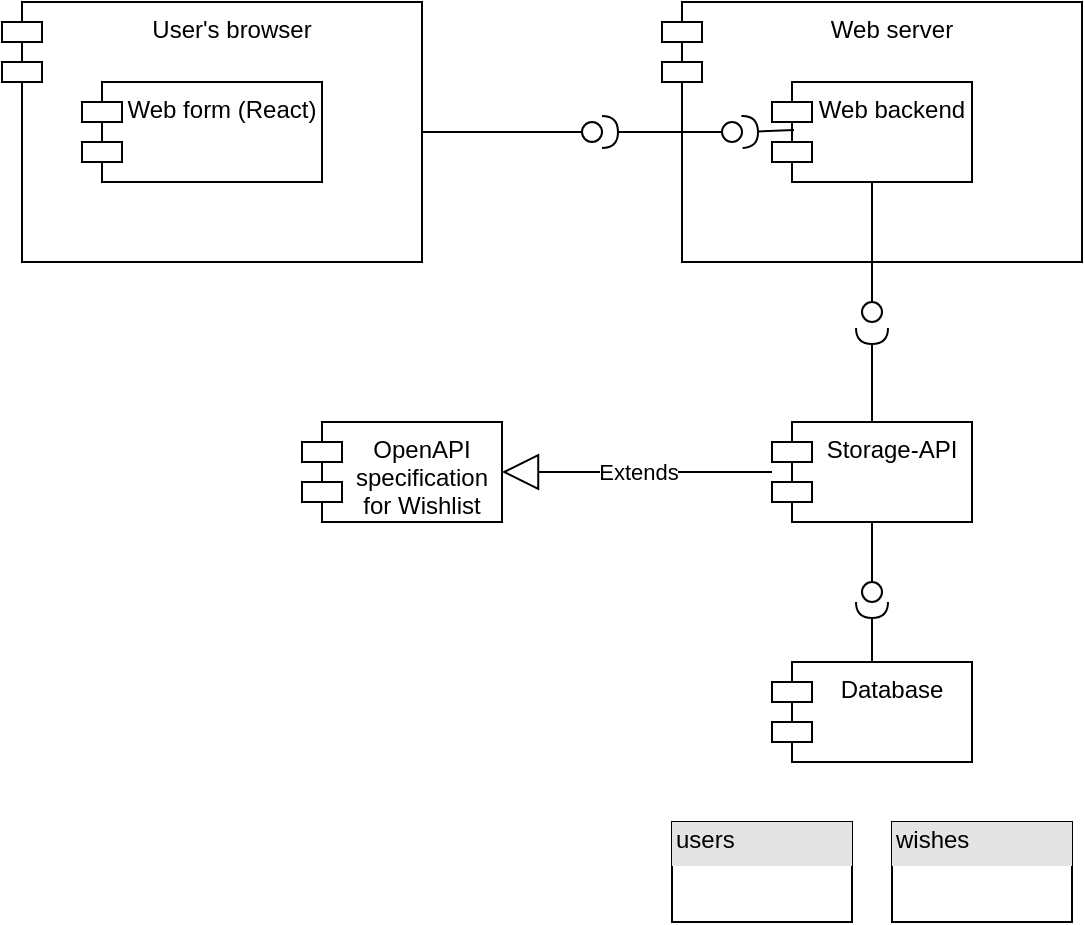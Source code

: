 <mxfile version="14.6.11" type="github">
  <diagram name="Structure" id="5f0bae14-7c28-e335-631c-24af17079c00">
    <mxGraphModel dx="640" dy="660" grid="1" gridSize="10" guides="1" tooltips="1" connect="1" arrows="1" fold="1" page="1" pageScale="1" pageWidth="1100" pageHeight="850" background="#ffffff" math="0" shadow="0">
      <root>
        <mxCell id="0" />
        <mxCell id="1" parent="0" />
        <mxCell id="5gdE1bRl6CsMhmlNMG4k-2" value="Database" style="shape=module;align=left;spacingLeft=20;align=center;verticalAlign=top;" parent="1" vertex="1">
          <mxGeometry x="405" y="440" width="100" height="50" as="geometry" />
        </mxCell>
        <mxCell id="5gdE1bRl6CsMhmlNMG4k-3" value="Storage-API" style="shape=module;align=left;spacingLeft=20;align=center;verticalAlign=top;" parent="1" vertex="1">
          <mxGeometry x="405" y="320" width="100" height="50" as="geometry" />
        </mxCell>
        <mxCell id="5gdE1bRl6CsMhmlNMG4k-8" value="" style="group" parent="1" vertex="1" connectable="0">
          <mxGeometry x="20" y="110" width="210" height="130" as="geometry" />
        </mxCell>
        <mxCell id="5gdE1bRl6CsMhmlNMG4k-4" value="User&#39;s browser" style="shape=module;align=left;spacingLeft=20;align=center;verticalAlign=top;" parent="5gdE1bRl6CsMhmlNMG4k-8" vertex="1">
          <mxGeometry width="210" height="130" as="geometry" />
        </mxCell>
        <mxCell id="5gdE1bRl6CsMhmlNMG4k-1" value="Web form (React)" style="shape=module;align=left;spacingLeft=20;align=center;verticalAlign=top;" parent="5gdE1bRl6CsMhmlNMG4k-8" vertex="1">
          <mxGeometry x="40" y="40" width="120" height="50" as="geometry" />
        </mxCell>
        <mxCell id="5gdE1bRl6CsMhmlNMG4k-9" value="" style="group" parent="1" vertex="1" connectable="0">
          <mxGeometry x="350" y="110" width="210" height="130" as="geometry" />
        </mxCell>
        <mxCell id="5gdE1bRl6CsMhmlNMG4k-6" value="Web server" style="shape=module;align=left;spacingLeft=20;align=center;verticalAlign=top;" parent="5gdE1bRl6CsMhmlNMG4k-9" vertex="1">
          <mxGeometry width="210" height="130" as="geometry" />
        </mxCell>
        <mxCell id="5gdE1bRl6CsMhmlNMG4k-7" value="Web backend" style="shape=module;align=left;spacingLeft=20;align=center;verticalAlign=top;" parent="5gdE1bRl6CsMhmlNMG4k-9" vertex="1">
          <mxGeometry x="55" y="40" width="100" height="50" as="geometry" />
        </mxCell>
        <mxCell id="5gdE1bRl6CsMhmlNMG4k-11" value="" style="rounded=0;orthogonalLoop=1;jettySize=auto;html=1;endArrow=none;endFill=0;exitX=1;exitY=0.5;exitDx=0;exitDy=0;startArrow=none;" parent="1" source="5gdE1bRl6CsMhmlNMG4k-13" edge="1">
          <mxGeometry relative="1" as="geometry">
            <mxPoint x="260" y="280" as="sourcePoint" />
            <mxPoint x="320" y="175" as="targetPoint" />
          </mxGeometry>
        </mxCell>
        <mxCell id="5gdE1bRl6CsMhmlNMG4k-12" value="" style="rounded=0;orthogonalLoop=1;jettySize=auto;html=1;endArrow=halfCircle;endFill=0;endSize=6;strokeWidth=1;exitX=0;exitY=0.5;exitDx=10;exitDy=0;exitPerimeter=0;" parent="1" source="5gdE1bRl6CsMhmlNMG4k-6" edge="1">
          <mxGeometry relative="1" as="geometry">
            <mxPoint x="350" y="335" as="sourcePoint" />
            <mxPoint x="320" y="175" as="targetPoint" />
          </mxGeometry>
        </mxCell>
        <mxCell id="5gdE1bRl6CsMhmlNMG4k-13" value="" style="ellipse;whiteSpace=wrap;html=1;fontFamily=Helvetica;fontSize=12;fontColor=#000000;align=center;strokeColor=#000000;fillColor=#ffffff;points=[];aspect=fixed;resizable=0;" parent="1" vertex="1">
          <mxGeometry x="310" y="170" width="10" height="10" as="geometry" />
        </mxCell>
        <mxCell id="5gdE1bRl6CsMhmlNMG4k-14" value="" style="rounded=0;orthogonalLoop=1;jettySize=auto;html=1;endArrow=none;endFill=0;exitX=1;exitY=0.5;exitDx=0;exitDy=0;" parent="1" source="5gdE1bRl6CsMhmlNMG4k-4" target="5gdE1bRl6CsMhmlNMG4k-13" edge="1">
          <mxGeometry relative="1" as="geometry">
            <mxPoint x="230" y="175" as="sourcePoint" />
            <mxPoint x="320" y="175" as="targetPoint" />
          </mxGeometry>
        </mxCell>
        <mxCell id="5gdE1bRl6CsMhmlNMG4k-15" value="" style="rounded=0;orthogonalLoop=1;jettySize=auto;html=1;endArrow=none;endFill=0;exitX=0;exitY=0.5;exitDx=10;exitDy=0;exitPerimeter=0;" parent="1" source="5gdE1bRl6CsMhmlNMG4k-6" target="5gdE1bRl6CsMhmlNMG4k-17" edge="1">
          <mxGeometry relative="1" as="geometry">
            <mxPoint x="310" y="335" as="sourcePoint" />
          </mxGeometry>
        </mxCell>
        <mxCell id="5gdE1bRl6CsMhmlNMG4k-17" value="" style="ellipse;whiteSpace=wrap;html=1;fontFamily=Helvetica;fontSize=12;fontColor=#000000;align=center;strokeColor=#000000;fillColor=#ffffff;points=[];aspect=fixed;resizable=0;" parent="1" vertex="1">
          <mxGeometry x="380" y="170" width="10" height="10" as="geometry" />
        </mxCell>
        <mxCell id="5gdE1bRl6CsMhmlNMG4k-16" value="" style="rounded=0;orthogonalLoop=1;jettySize=auto;html=1;endArrow=halfCircle;endFill=0;endSize=6;strokeWidth=1;exitX=0.11;exitY=0.48;exitDx=0;exitDy=0;exitPerimeter=0;entryX=1;entryY=0.5;entryDx=0;entryDy=0;entryPerimeter=0;" parent="1" source="5gdE1bRl6CsMhmlNMG4k-7" target="5gdE1bRl6CsMhmlNMG4k-17" edge="1">
          <mxGeometry relative="1" as="geometry">
            <mxPoint x="350" y="335" as="sourcePoint" />
            <mxPoint x="380" y="177" as="targetPoint" />
          </mxGeometry>
        </mxCell>
        <mxCell id="5gdE1bRl6CsMhmlNMG4k-19" value="" style="rounded=0;orthogonalLoop=1;jettySize=auto;html=1;endArrow=halfCircle;endFill=0;endSize=6;strokeWidth=1;exitX=0.5;exitY=0;exitDx=0;exitDy=0;startArrow=none;" parent="1" source="5gdE1bRl6CsMhmlNMG4k-3" edge="1">
          <mxGeometry relative="1" as="geometry">
            <mxPoint x="350" y="335" as="sourcePoint" />
            <mxPoint x="455" y="273" as="targetPoint" />
          </mxGeometry>
        </mxCell>
        <mxCell id="5gdE1bRl6CsMhmlNMG4k-20" value="" style="ellipse;whiteSpace=wrap;html=1;fontFamily=Helvetica;fontSize=12;fontColor=#000000;align=center;strokeColor=#000000;fillColor=#ffffff;points=[];aspect=fixed;resizable=0;" parent="1" vertex="1">
          <mxGeometry x="450" y="260" width="10" height="10" as="geometry" />
        </mxCell>
        <mxCell id="5gdE1bRl6CsMhmlNMG4k-22" value="" style="rounded=0;orthogonalLoop=1;jettySize=auto;html=1;endArrow=none;endFill=0;endSize=6;strokeWidth=1;exitX=0.5;exitY=1;exitDx=0;exitDy=0;" parent="1" source="5gdE1bRl6CsMhmlNMG4k-7" target="5gdE1bRl6CsMhmlNMG4k-20" edge="1">
          <mxGeometry relative="1" as="geometry">
            <mxPoint x="455" y="320" as="sourcePoint" />
            <mxPoint x="455" y="280" as="targetPoint" />
          </mxGeometry>
        </mxCell>
        <mxCell id="5gdE1bRl6CsMhmlNMG4k-24" value="" style="rounded=0;orthogonalLoop=1;jettySize=auto;html=1;endArrow=none;endFill=0;exitX=0.5;exitY=1;exitDx=0;exitDy=0;" parent="1" source="5gdE1bRl6CsMhmlNMG4k-3" edge="1">
          <mxGeometry relative="1" as="geometry">
            <mxPoint x="310" y="335" as="sourcePoint" />
            <mxPoint x="455" y="400" as="targetPoint" />
          </mxGeometry>
        </mxCell>
        <mxCell id="5gdE1bRl6CsMhmlNMG4k-25" value="" style="rounded=0;orthogonalLoop=1;jettySize=auto;html=1;endArrow=halfCircle;endFill=0;endSize=6;strokeWidth=1;exitX=0.5;exitY=0;exitDx=0;exitDy=0;" parent="1" source="5gdE1bRl6CsMhmlNMG4k-2" edge="1">
          <mxGeometry relative="1" as="geometry">
            <mxPoint x="350" y="335" as="sourcePoint" />
            <mxPoint x="455" y="410" as="targetPoint" />
          </mxGeometry>
        </mxCell>
        <mxCell id="5gdE1bRl6CsMhmlNMG4k-26" value="" style="ellipse;whiteSpace=wrap;html=1;fontFamily=Helvetica;fontSize=12;fontColor=#000000;align=center;strokeColor=#000000;fillColor=#ffffff;points=[];aspect=fixed;resizable=0;" parent="1" vertex="1">
          <mxGeometry x="450" y="400" width="10" height="10" as="geometry" />
        </mxCell>
        <mxCell id="5gdE1bRl6CsMhmlNMG4k-27" value="&lt;div style=&quot;box-sizing: border-box ; width: 100% ; background: #e4e4e4 ; padding: 2px&quot;&gt;users&lt;/div&gt;&lt;div style=&quot;box-sizing: border-box ; width: 100% ; background: #e4e4e4 ; padding: 2px&quot;&gt;&lt;table style=&quot;width: 100% ; font-size: 1em&quot; cellpadding=&quot;2&quot; cellspacing=&quot;0&quot;&gt;&lt;tbody&gt;&lt;/tbody&gt;&lt;/table&gt;&lt;/div&gt;" style="verticalAlign=top;align=left;overflow=fill;html=1;" parent="1" vertex="1">
          <mxGeometry x="355" y="520" width="90" height="50" as="geometry" />
        </mxCell>
        <mxCell id="5gdE1bRl6CsMhmlNMG4k-28" value="&lt;div style=&quot;box-sizing: border-box ; width: 100% ; background: #e4e4e4 ; padding: 2px&quot;&gt;wishes&lt;/div&gt;&lt;div style=&quot;box-sizing: border-box ; width: 100% ; background: #e4e4e4 ; padding: 2px&quot;&gt;&lt;table style=&quot;width: 100% ; font-size: 1em&quot; cellpadding=&quot;2&quot; cellspacing=&quot;0&quot;&gt;&lt;tbody&gt;&lt;/tbody&gt;&lt;/table&gt;&lt;/div&gt;" style="verticalAlign=top;align=left;overflow=fill;html=1;" parent="1" vertex="1">
          <mxGeometry x="465" y="520" width="90" height="50" as="geometry" />
        </mxCell>
        <mxCell id="sv8K2c7BjqB3MaVlae_1-1" value="OpenAPI&#xa;specification&#xa;for Wishlist" style="shape=module;align=left;spacingLeft=20;align=center;verticalAlign=top;" vertex="1" parent="1">
          <mxGeometry x="170" y="320" width="100" height="50" as="geometry" />
        </mxCell>
        <mxCell id="sv8K2c7BjqB3MaVlae_1-2" value="Extends" style="endArrow=block;endSize=16;endFill=0;html=1;entryX=1;entryY=0.5;entryDx=0;entryDy=0;" edge="1" parent="1" source="5gdE1bRl6CsMhmlNMG4k-3" target="sv8K2c7BjqB3MaVlae_1-1">
          <mxGeometry width="160" relative="1" as="geometry">
            <mxPoint x="250" y="340" as="sourcePoint" />
            <mxPoint x="320" y="333" as="targetPoint" />
          </mxGeometry>
        </mxCell>
      </root>
    </mxGraphModel>
  </diagram>
</mxfile>
